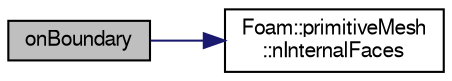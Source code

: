 digraph "onBoundary"
{
  bgcolor="transparent";
  edge [fontname="FreeSans",fontsize="10",labelfontname="FreeSans",labelfontsize="10"];
  node [fontname="FreeSans",fontsize="10",shape=record];
  rankdir="LR";
  Node4178 [label="onBoundary",height=0.2,width=0.4,color="black", fillcolor="grey75", style="filled", fontcolor="black"];
  Node4178 -> Node4179 [color="midnightblue",fontsize="10",style="solid",fontname="FreeSans"];
  Node4179 [label="Foam::primitiveMesh\l::nInternalFaces",height=0.2,width=0.4,color="black",URL="$a27530.html#aa6c7965af1f30d16d9125deb981cbdb0"];
}
